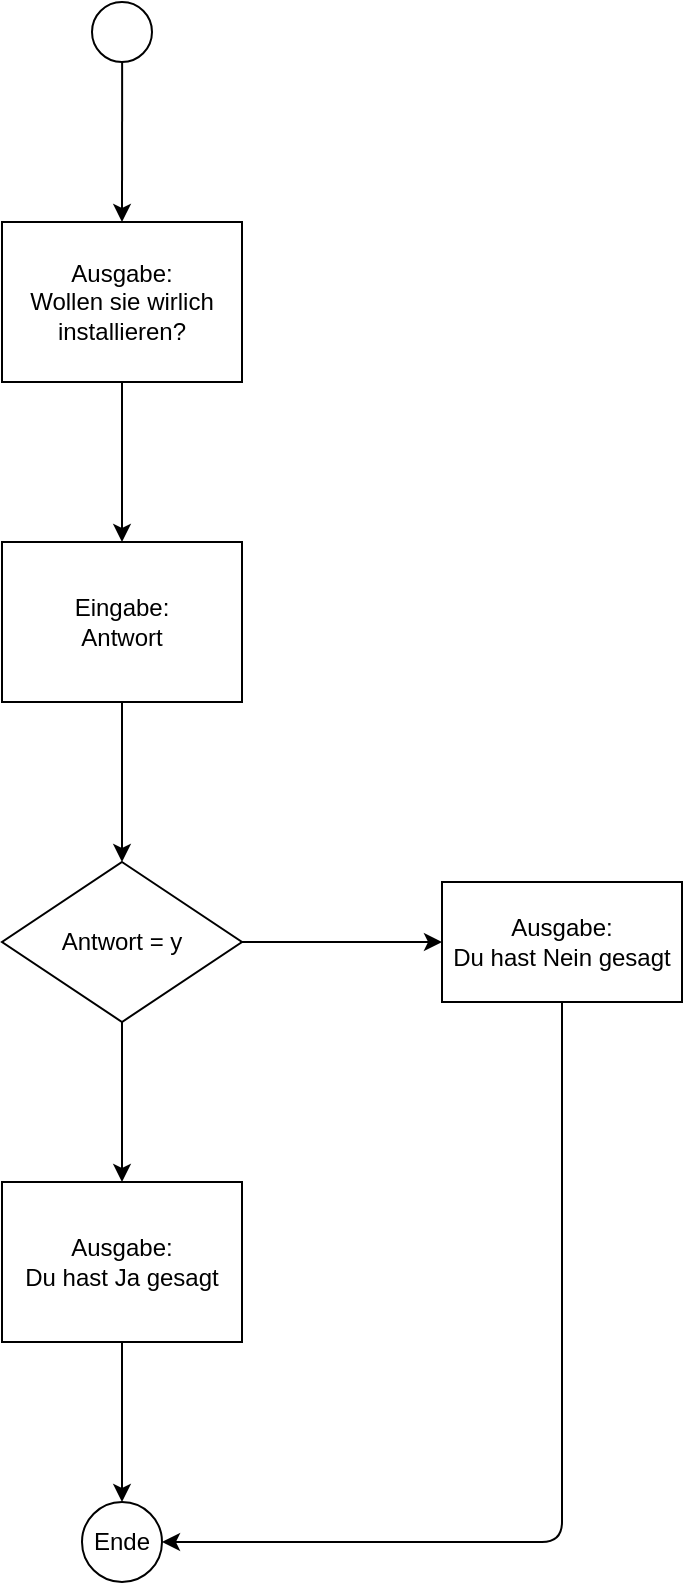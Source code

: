 <mxfile>
    <diagram id="X5Japn1qT_rwyvcravkL" name="Page-1">
        <mxGraphModel dx="861" dy="1922" grid="1" gridSize="10" guides="1" tooltips="1" connect="1" arrows="1" fold="1" page="1" pageScale="1" pageWidth="827" pageHeight="1169" math="0" shadow="0">
            <root>
                <mxCell id="0"/>
                <mxCell id="1" parent="0"/>
                <mxCell id="6" style="edgeStyle=none;html=1;" edge="1" parent="1" source="2" target="3">
                    <mxGeometry relative="1" as="geometry"/>
                </mxCell>
                <mxCell id="2" value="Ausgabe:&lt;br&gt;Wollen sie wirlich installieren?" style="rounded=0;whiteSpace=wrap;html=1;" vertex="1" parent="1">
                    <mxGeometry x="300" y="80" width="120" height="80" as="geometry"/>
                </mxCell>
                <mxCell id="8" style="edgeStyle=none;html=1;entryX=0.5;entryY=0;entryDx=0;entryDy=0;" edge="1" parent="1" source="3" target="7">
                    <mxGeometry relative="1" as="geometry"/>
                </mxCell>
                <mxCell id="3" value="Eingabe:&lt;br&gt;Antwort" style="rounded=0;whiteSpace=wrap;html=1;" vertex="1" parent="1">
                    <mxGeometry x="300" y="240" width="120" height="80" as="geometry"/>
                </mxCell>
                <mxCell id="5" style="edgeStyle=none;html=1;entryX=0.5;entryY=0;entryDx=0;entryDy=0;" edge="1" parent="1" source="4" target="2">
                    <mxGeometry relative="1" as="geometry"/>
                </mxCell>
                <mxCell id="4" value="" style="ellipse;whiteSpace=wrap;html=1;aspect=fixed;" vertex="1" parent="1">
                    <mxGeometry x="345" y="-30" width="30" height="30" as="geometry"/>
                </mxCell>
                <mxCell id="14" style="edgeStyle=none;html=1;entryX=0;entryY=0.5;entryDx=0;entryDy=0;" edge="1" parent="1" source="7" target="11">
                    <mxGeometry relative="1" as="geometry"/>
                </mxCell>
                <mxCell id="15" style="edgeStyle=none;html=1;entryX=0.5;entryY=0;entryDx=0;entryDy=0;" edge="1" parent="1" source="7" target="9">
                    <mxGeometry relative="1" as="geometry"/>
                </mxCell>
                <mxCell id="7" value="Antwort = y" style="rhombus;whiteSpace=wrap;html=1;" vertex="1" parent="1">
                    <mxGeometry x="300" y="400" width="120" height="80" as="geometry"/>
                </mxCell>
                <mxCell id="19" style="edgeStyle=none;html=1;" edge="1" parent="1" source="9" target="17">
                    <mxGeometry relative="1" as="geometry"/>
                </mxCell>
                <mxCell id="9" value="Ausgabe:&lt;br&gt;Du hast Ja gesagt" style="rounded=0;whiteSpace=wrap;html=1;" vertex="1" parent="1">
                    <mxGeometry x="300" y="560" width="120" height="80" as="geometry"/>
                </mxCell>
                <mxCell id="18" style="edgeStyle=none;html=1;entryX=1;entryY=0.5;entryDx=0;entryDy=0;" edge="1" parent="1" source="11" target="17">
                    <mxGeometry relative="1" as="geometry">
                        <Array as="points">
                            <mxPoint x="580" y="740"/>
                        </Array>
                    </mxGeometry>
                </mxCell>
                <mxCell id="11" value="Ausgabe:&lt;br&gt;Du hast Nein gesagt" style="rounded=0;whiteSpace=wrap;html=1;" vertex="1" parent="1">
                    <mxGeometry x="520" y="410" width="120" height="60" as="geometry"/>
                </mxCell>
                <mxCell id="17" value="Ende" style="ellipse;whiteSpace=wrap;html=1;aspect=fixed;" vertex="1" parent="1">
                    <mxGeometry x="340" y="720" width="40" height="40" as="geometry"/>
                </mxCell>
            </root>
        </mxGraphModel>
    </diagram>
</mxfile>